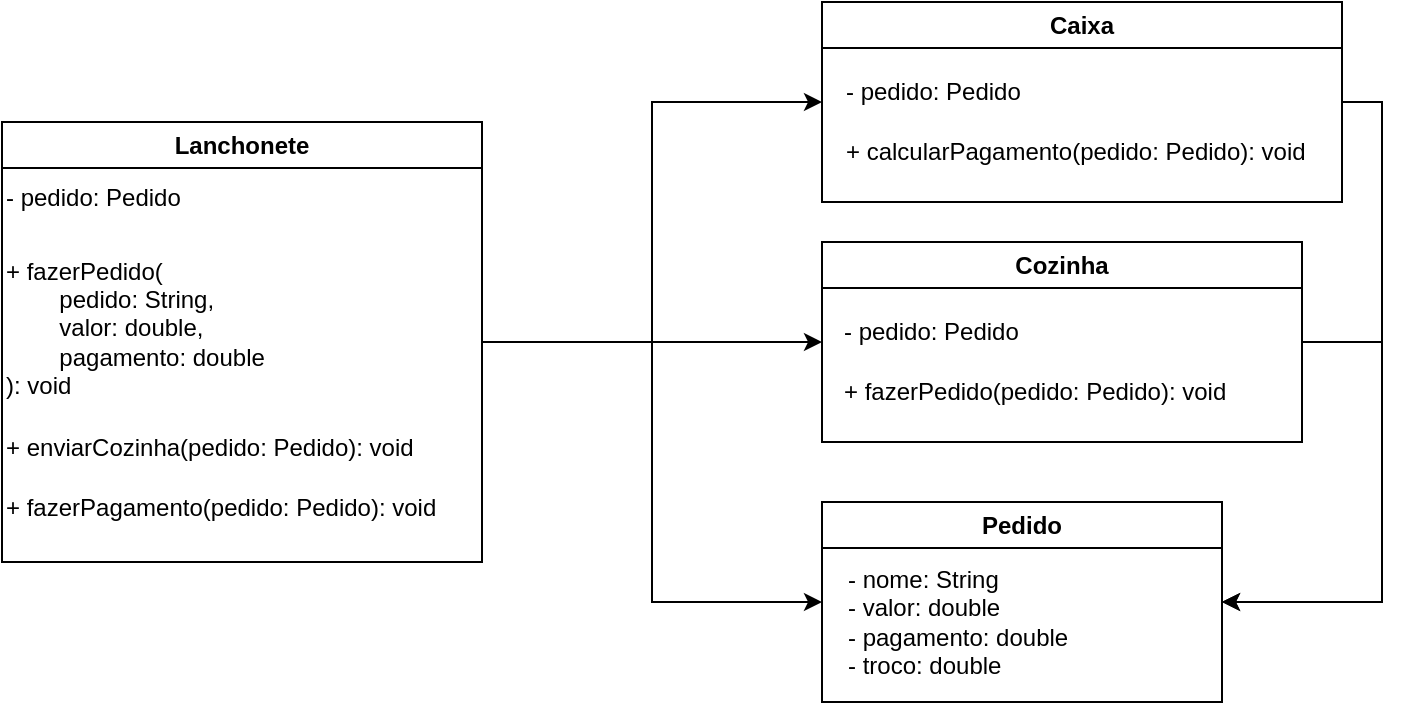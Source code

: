 <mxfile version="24.4.4" type="github">
  <diagram name="Page-1" id="JUuFyAPK8oX2ykOomS8K">
    <mxGraphModel dx="819" dy="435" grid="1" gridSize="10" guides="1" tooltips="1" connect="1" arrows="1" fold="1" page="1" pageScale="1" pageWidth="850" pageHeight="1100" math="0" shadow="0">
      <root>
        <mxCell id="0" />
        <mxCell id="1" parent="0" />
        <mxCell id="qbJJzo9aZ9mLPEVX-43y-20" style="edgeStyle=orthogonalEdgeStyle;rounded=0;orthogonalLoop=1;jettySize=auto;html=1;exitX=1;exitY=0.5;exitDx=0;exitDy=0;entryX=0;entryY=0.5;entryDx=0;entryDy=0;" edge="1" parent="1" source="qbJJzo9aZ9mLPEVX-43y-1" target="qbJJzo9aZ9mLPEVX-43y-14">
          <mxGeometry relative="1" as="geometry">
            <mxPoint x="500" y="140" as="targetPoint" />
          </mxGeometry>
        </mxCell>
        <mxCell id="qbJJzo9aZ9mLPEVX-43y-21" style="edgeStyle=orthogonalEdgeStyle;rounded=0;orthogonalLoop=1;jettySize=auto;html=1;exitX=1;exitY=0.5;exitDx=0;exitDy=0;entryX=0;entryY=0.5;entryDx=0;entryDy=0;" edge="1" parent="1" source="qbJJzo9aZ9mLPEVX-43y-1" target="qbJJzo9aZ9mLPEVX-43y-10">
          <mxGeometry relative="1" as="geometry" />
        </mxCell>
        <mxCell id="qbJJzo9aZ9mLPEVX-43y-22" style="edgeStyle=orthogonalEdgeStyle;rounded=0;orthogonalLoop=1;jettySize=auto;html=1;exitX=1;exitY=0.5;exitDx=0;exitDy=0;entryX=0;entryY=0.5;entryDx=0;entryDy=0;" edge="1" parent="1" source="qbJJzo9aZ9mLPEVX-43y-1" target="qbJJzo9aZ9mLPEVX-43y-6">
          <mxGeometry relative="1" as="geometry" />
        </mxCell>
        <mxCell id="qbJJzo9aZ9mLPEVX-43y-1" value="Lanchonete" style="swimlane;whiteSpace=wrap;html=1;" vertex="1" parent="1">
          <mxGeometry x="120" y="150" width="240" height="220" as="geometry" />
        </mxCell>
        <mxCell id="qbJJzo9aZ9mLPEVX-43y-2" value="&lt;div align=&quot;left&quot;&gt;- pedido: Pedido&lt;/div&gt;" style="text;html=1;align=left;verticalAlign=middle;resizable=0;points=[];autosize=1;strokeColor=none;fillColor=none;" vertex="1" parent="qbJJzo9aZ9mLPEVX-43y-1">
          <mxGeometry y="23" width="110" height="30" as="geometry" />
        </mxCell>
        <mxCell id="qbJJzo9aZ9mLPEVX-43y-3" value="&lt;div&gt;+ fazerPedido(&lt;/div&gt;&lt;div&gt;&lt;span style=&quot;white-space: pre;&quot;&gt;&#x9;&lt;/span&gt;pedido: String,&lt;/div&gt;&lt;div&gt;&lt;span style=&quot;white-space: pre;&quot;&gt;&#x9;&lt;/span&gt;valor: double,&lt;/div&gt;&lt;div&gt;&lt;span style=&quot;white-space: pre;&quot;&gt;&#x9;&lt;/span&gt;pagamento: double&lt;br&gt;&lt;/div&gt;&lt;div&gt;): void&lt;/div&gt;" style="text;html=1;align=left;verticalAlign=middle;resizable=0;points=[];autosize=1;strokeColor=none;fillColor=none;" vertex="1" parent="qbJJzo9aZ9mLPEVX-43y-1">
          <mxGeometry y="58" width="150" height="90" as="geometry" />
        </mxCell>
        <mxCell id="qbJJzo9aZ9mLPEVX-43y-4" value="&lt;div&gt;+ enviarCozinha(pedido: Pedido): void&lt;br&gt;&lt;/div&gt;" style="text;html=1;align=left;verticalAlign=middle;resizable=0;points=[];autosize=1;strokeColor=none;fillColor=none;" vertex="1" parent="qbJJzo9aZ9mLPEVX-43y-1">
          <mxGeometry y="148" width="230" height="30" as="geometry" />
        </mxCell>
        <mxCell id="qbJJzo9aZ9mLPEVX-43y-5" value="&lt;div&gt;+ fazerPagamento(pedido: Pedido): void&lt;br&gt;&lt;/div&gt;" style="text;html=1;align=left;verticalAlign=middle;resizable=0;points=[];autosize=1;strokeColor=none;fillColor=none;" vertex="1" parent="qbJJzo9aZ9mLPEVX-43y-1">
          <mxGeometry y="178" width="240" height="30" as="geometry" />
        </mxCell>
        <mxCell id="qbJJzo9aZ9mLPEVX-43y-6" value="Pedido" style="swimlane;whiteSpace=wrap;html=1;" vertex="1" parent="1">
          <mxGeometry x="530" y="340" width="200" height="100" as="geometry" />
        </mxCell>
        <mxCell id="qbJJzo9aZ9mLPEVX-43y-7" value="&lt;p style=&quot;line-height: 120%;&quot;&gt;- nome: String&lt;br&gt;- valor: double&lt;br&gt;- pagamento: double&lt;br&gt;- troco: double&lt;br&gt;&lt;/p&gt;" style="text;html=1;align=left;verticalAlign=middle;resizable=0;points=[];autosize=1;strokeColor=none;fillColor=none;" vertex="1" parent="qbJJzo9aZ9mLPEVX-43y-6">
          <mxGeometry x="11" y="10" width="130" height="100" as="geometry" />
        </mxCell>
        <mxCell id="qbJJzo9aZ9mLPEVX-43y-23" style="edgeStyle=orthogonalEdgeStyle;rounded=0;orthogonalLoop=1;jettySize=auto;html=1;entryX=1;entryY=0.5;entryDx=0;entryDy=0;exitX=1;exitY=0.5;exitDx=0;exitDy=0;" edge="1" parent="1" source="qbJJzo9aZ9mLPEVX-43y-10" target="qbJJzo9aZ9mLPEVX-43y-6">
          <mxGeometry relative="1" as="geometry">
            <Array as="points">
              <mxPoint x="810" y="260" />
              <mxPoint x="810" y="390" />
            </Array>
          </mxGeometry>
        </mxCell>
        <mxCell id="qbJJzo9aZ9mLPEVX-43y-10" value="Cozinha" style="swimlane;whiteSpace=wrap;html=1;" vertex="1" parent="1">
          <mxGeometry x="530" y="210" width="240" height="100" as="geometry" />
        </mxCell>
        <mxCell id="qbJJzo9aZ9mLPEVX-43y-11" value="- pedido: Pedido" style="text;html=1;align=left;verticalAlign=middle;resizable=0;points=[];autosize=1;strokeColor=none;fillColor=none;" vertex="1" parent="qbJJzo9aZ9mLPEVX-43y-10">
          <mxGeometry x="9" y="30" width="110" height="30" as="geometry" />
        </mxCell>
        <mxCell id="qbJJzo9aZ9mLPEVX-43y-13" value="&lt;div align=&quot;left&quot;&gt;+ fazerPedido(pedido: Pedido): void&lt;span style=&quot;white-space: pre;&quot;&gt;&#x9;&lt;/span&gt;&lt;br&gt;&lt;/div&gt;" style="text;html=1;align=left;verticalAlign=middle;resizable=0;points=[];autosize=1;strokeColor=none;fillColor=none;" vertex="1" parent="qbJJzo9aZ9mLPEVX-43y-10">
          <mxGeometry x="9" y="60" width="240" height="30" as="geometry" />
        </mxCell>
        <mxCell id="qbJJzo9aZ9mLPEVX-43y-24" style="edgeStyle=orthogonalEdgeStyle;rounded=0;orthogonalLoop=1;jettySize=auto;html=1;entryX=1;entryY=0.5;entryDx=0;entryDy=0;exitX=1;exitY=0.5;exitDx=0;exitDy=0;" edge="1" parent="1" source="qbJJzo9aZ9mLPEVX-43y-14" target="qbJJzo9aZ9mLPEVX-43y-6">
          <mxGeometry relative="1" as="geometry" />
        </mxCell>
        <mxCell id="qbJJzo9aZ9mLPEVX-43y-14" value="Caixa" style="swimlane;whiteSpace=wrap;html=1;" vertex="1" parent="1">
          <mxGeometry x="530" y="90" width="260" height="100" as="geometry" />
        </mxCell>
        <mxCell id="qbJJzo9aZ9mLPEVX-43y-15" value="- pedido: Pedido" style="text;html=1;align=left;verticalAlign=middle;resizable=0;points=[];autosize=1;strokeColor=none;fillColor=none;" vertex="1" parent="qbJJzo9aZ9mLPEVX-43y-14">
          <mxGeometry x="10" y="30" width="110" height="30" as="geometry" />
        </mxCell>
        <mxCell id="qbJJzo9aZ9mLPEVX-43y-16" value="&lt;div align=&quot;left&quot;&gt;+ calcularPagamento(pedido: Pedido): void&lt;span style=&quot;white-space: pre;&quot;&gt;&#x9;&lt;/span&gt;&lt;br&gt;&lt;/div&gt;" style="text;html=1;align=left;verticalAlign=middle;resizable=0;points=[];autosize=1;strokeColor=none;fillColor=none;" vertex="1" parent="qbJJzo9aZ9mLPEVX-43y-14">
          <mxGeometry x="10" y="60" width="260" height="30" as="geometry" />
        </mxCell>
      </root>
    </mxGraphModel>
  </diagram>
</mxfile>
